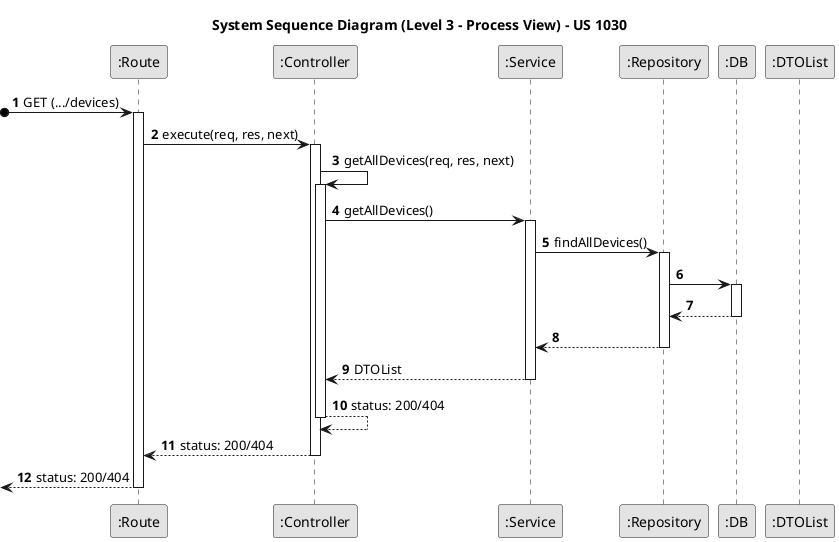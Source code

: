 @startuml
skinparam monochrome true
skinparam packageStyle rectangle
skinparam shadowing false

title System Sequence Diagram (Level 3 - Process View) - US 1030
autonumber

participant ":Route" as route
participant ":Controller" as controller
participant ":Service" as service
participant ":Repository" as repo
participant ":DB" as db

participant ":DTOList" as DTOList

?o-> route : GET (.../devices)
activate route

route -> controller : execute(req, res, next)
activate controller

controller -> controller : getAllDevices(req, res, next)
activate controller

controller -> service : getAllDevices()
activate service

service -> repo : findAllDevices()
activate repo

repo -> db :
activate db

db --> repo :
deactivate db

repo --> service :
deactivate repo

service --> controller : DTOList
deactivate service

controller --> controller : status: 200/404
deactivate controller

controller --> route : status: 200/404
deactivate controller

<-- route : status: 200/404
deactivate route

@enduml